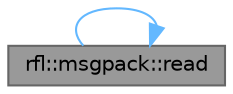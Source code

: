 digraph "rfl::msgpack::read"
{
 // LATEX_PDF_SIZE
  bgcolor="transparent";
  edge [fontname=Helvetica,fontsize=10,labelfontname=Helvetica,labelfontsize=10];
  node [fontname=Helvetica,fontsize=10,shape=box,height=0.2,width=0.4];
  rankdir="LR";
  Node1 [id="Node000001",label="rfl::msgpack::read",height=0.2,width=0.4,color="gray40", fillcolor="grey60", style="filled", fontcolor="black",tooltip="Parses an object from a MSGPACK var."];
  Node1 -> Node1 [id="edge1_Node000001_Node000001",color="steelblue1",style="solid",tooltip=" "];
}
